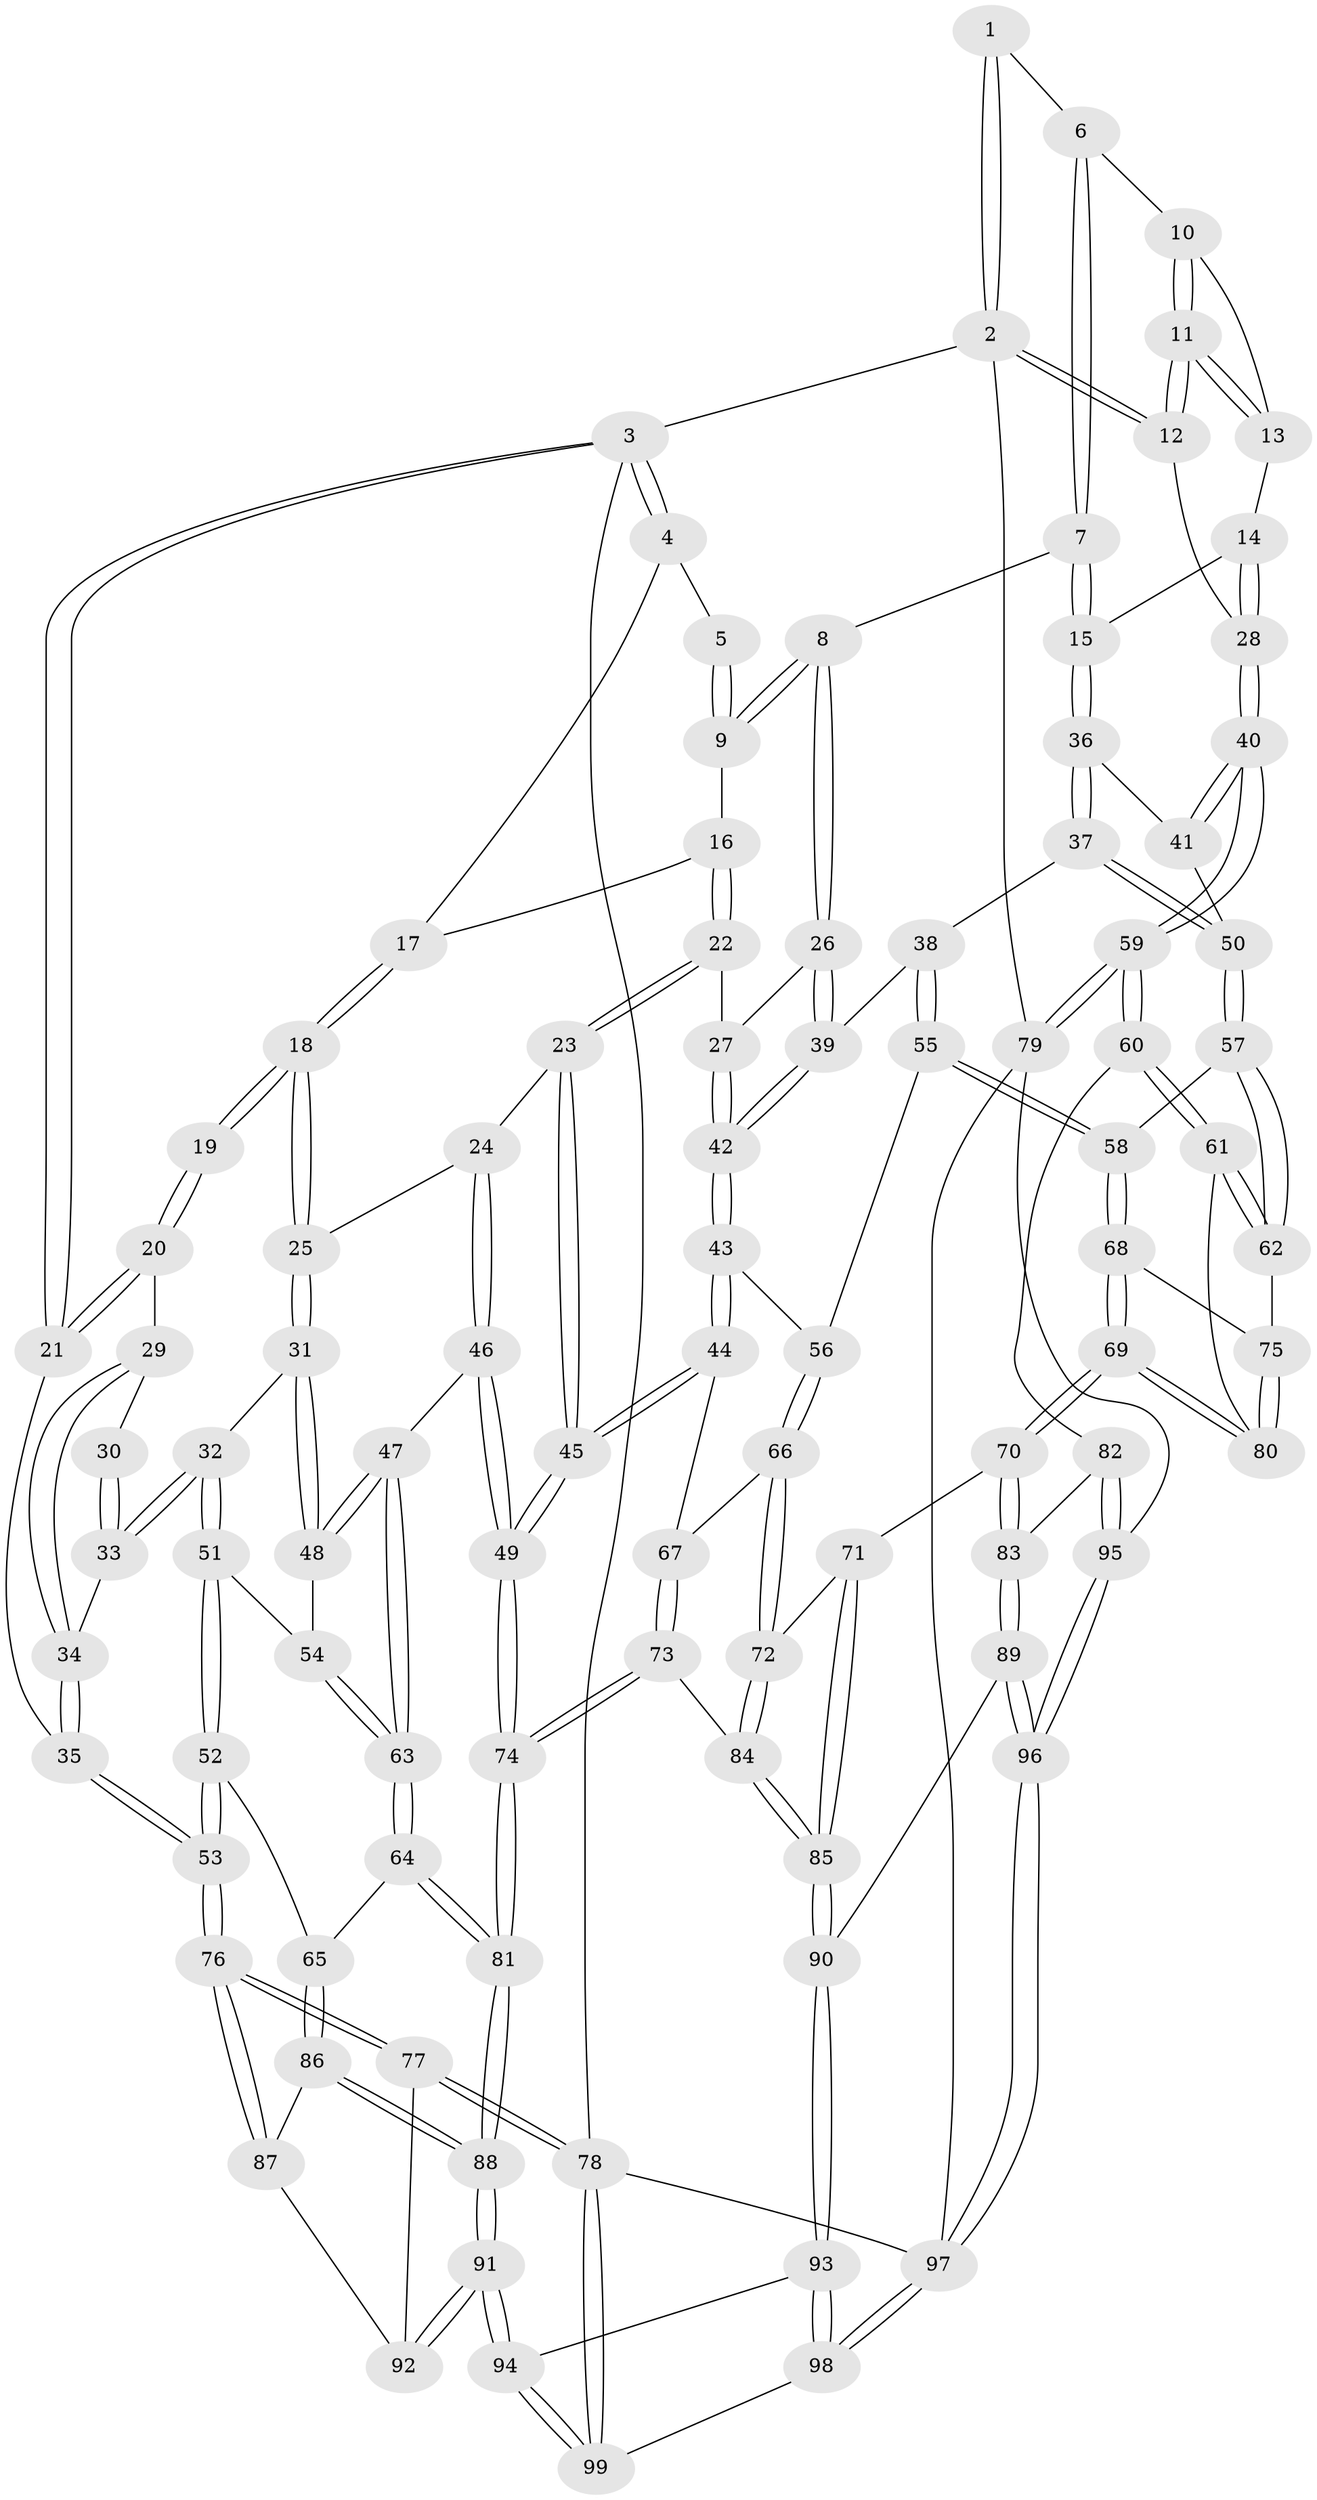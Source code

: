 // coarse degree distribution, {4: 0.42105263157894735, 7: 0.017543859649122806, 6: 0.05263157894736842, 3: 0.14035087719298245, 5: 0.3684210526315789}
// Generated by graph-tools (version 1.1) at 2025/24/03/03/25 07:24:38]
// undirected, 99 vertices, 244 edges
graph export_dot {
graph [start="1"]
  node [color=gray90,style=filled];
  1 [pos="+0.774080856213592+0"];
  2 [pos="+1+0"];
  3 [pos="+0+0"];
  4 [pos="+0.27823169153121563+0"];
  5 [pos="+0.5823016791413955+0"];
  6 [pos="+0.7905327914894854+0"];
  7 [pos="+0.6353940801379014+0.2058269208814743"];
  8 [pos="+0.6140725972955525+0.20890618070665087"];
  9 [pos="+0.5885523755625095+0.13603861696653674"];
  10 [pos="+0.8438959180143853+0.04896746456794133"];
  11 [pos="+1+0.14700223575563082"];
  12 [pos="+1+0.2405159454248768"];
  13 [pos="+0.8157260155596452+0.17714189214348353"];
  14 [pos="+0.814236932431876+0.18104671128223476"];
  15 [pos="+0.7580196873301449+0.24652550450182592"];
  16 [pos="+0.3214554957463795+0"];
  17 [pos="+0.2859601640232013+0"];
  18 [pos="+0.1698056490620442+0.18956438180137752"];
  19 [pos="+0.15912728698336825+0.1916513043363193"];
  20 [pos="+0+0"];
  21 [pos="+0+0"];
  22 [pos="+0.430543205345228+0.23731030068467326"];
  23 [pos="+0.4181253187584032+0.2539448860022087"];
  24 [pos="+0.29641831325455914+0.2784618250980107"];
  25 [pos="+0.2224053268155307+0.27316671846481977"];
  26 [pos="+0.5946896150845615+0.22427249454091366"];
  27 [pos="+0.5897211985216767+0.22689566574770892"];
  28 [pos="+1+0.30141779894247434"];
  29 [pos="+0.07352924828761002+0.24028119152859645"];
  30 [pos="+0.10611204558527329+0.22287352872167449"];
  31 [pos="+0.17762389004040974+0.3893651116724378"];
  32 [pos="+0.12440676350458964+0.3982586650765144"];
  33 [pos="+0.11989437933360579+0.39517047802653815"];
  34 [pos="+0.01114873134935967+0.3263021704995975"];
  35 [pos="+0+0.36113780885808094"];
  36 [pos="+0.7971900826567151+0.31397313885455735"];
  37 [pos="+0.747001270098151+0.3938179536470302"];
  38 [pos="+0.7078558327209881+0.4189229361960058"];
  39 [pos="+0.6865298484009531+0.41131522459823566"];
  40 [pos="+1+0.3628413331910112"];
  41 [pos="+0.9083122884246548+0.3468971295228081"];
  42 [pos="+0.568182360592449+0.4195837046465155"];
  43 [pos="+0.5260063324713176+0.4688858991971982"];
  44 [pos="+0.49376714986021036+0.4832574739013092"];
  45 [pos="+0.4266203102756543+0.47689630756428203"];
  46 [pos="+0.3216536342308187+0.5121771524409571"];
  47 [pos="+0.3157955458127819+0.5119032837387237"];
  48 [pos="+0.2500605054696279+0.46682839674326326"];
  49 [pos="+0.3590281751497083+0.5199184755706584"];
  50 [pos="+0.8178470325402419+0.48128269472420737"];
  51 [pos="+0.07407809183268546+0.4853331280034701"];
  52 [pos="+0+0.5329271274028937"];
  53 [pos="+0+0.5488729167586593"];
  54 [pos="+0.13123033449051444+0.5254553731141729"];
  55 [pos="+0.6986131265298374+0.5289877064013221"];
  56 [pos="+0.6797247731988052+0.5310652729171765"];
  57 [pos="+0.8235275926963394+0.5249678956252012"];
  58 [pos="+0.6997890624840506+0.5299445574879358"];
  59 [pos="+1+0.6349250336647183"];
  60 [pos="+1+0.6504725685428077"];
  61 [pos="+0.8953873530385664+0.5779771163708423"];
  62 [pos="+0.8858966703798395+0.5732660187169012"];
  63 [pos="+0.1656374835842996+0.6371668050059534"];
  64 [pos="+0.16131001012643523+0.6441160974340996"];
  65 [pos="+0.15519554546668887+0.6477751159994469"];
  66 [pos="+0.5797131103737371+0.6313926499167414"];
  67 [pos="+0.514655402380381+0.5226794526862584"];
  68 [pos="+0.7119525703668096+0.585218916815913"];
  69 [pos="+0.7106389651569923+0.6749472462814875"];
  70 [pos="+0.7106366149865015+0.6749576968911553"];
  71 [pos="+0.6666951218280566+0.6761291000971952"];
  72 [pos="+0.5809616910141857+0.6523011578986261"];
  73 [pos="+0.46700124788746256+0.7482116637729576"];
  74 [pos="+0.4016172348488634+0.7580267976696844"];
  75 [pos="+0.7925375488477698+0.5993312566805622"];
  76 [pos="+0+0.6508074946291199"];
  77 [pos="+0+0.7303536258145303"];
  78 [pos="+0+1"];
  79 [pos="+1+0.8053083664082467"];
  80 [pos="+0.7361170397532723+0.654797910027354"];
  81 [pos="+0.38074618979093144+0.7831917031264919"];
  82 [pos="+0.877829439053769+0.7538534897484895"];
  83 [pos="+0.7873421091739826+0.7641046310493228"];
  84 [pos="+0.49456473193180156+0.7450889448774985"];
  85 [pos="+0.6081487058652609+0.8220268029980322"];
  86 [pos="+0.14828431121821903+0.6589287881128876"];
  87 [pos="+0.13511440793982704+0.6686009816981735"];
  88 [pos="+0.2760008207174684+1"];
  89 [pos="+0.7139327637685402+0.8443350861285399"];
  90 [pos="+0.6419036655338101+0.8581177851739659"];
  91 [pos="+0.2667096935447887+1"];
  92 [pos="+0.06387247296861595+0.7732957957126408"];
  93 [pos="+0.6307818667082707+0.8804128331650699"];
  94 [pos="+0.2661263128020846+1"];
  95 [pos="+0.8720947089732274+0.9786637729487219"];
  96 [pos="+0.8285204100398565+1"];
  97 [pos="+0.7921069424345625+1"];
  98 [pos="+0.6787544322906708+1"];
  99 [pos="+0.2456729597484836+1"];
  1 -- 2;
  1 -- 2;
  1 -- 6;
  2 -- 3;
  2 -- 12;
  2 -- 12;
  2 -- 79;
  3 -- 4;
  3 -- 4;
  3 -- 21;
  3 -- 21;
  3 -- 78;
  4 -- 5;
  4 -- 17;
  5 -- 9;
  5 -- 9;
  6 -- 7;
  6 -- 7;
  6 -- 10;
  7 -- 8;
  7 -- 15;
  7 -- 15;
  8 -- 9;
  8 -- 9;
  8 -- 26;
  8 -- 26;
  9 -- 16;
  10 -- 11;
  10 -- 11;
  10 -- 13;
  11 -- 12;
  11 -- 12;
  11 -- 13;
  11 -- 13;
  12 -- 28;
  13 -- 14;
  14 -- 15;
  14 -- 28;
  14 -- 28;
  15 -- 36;
  15 -- 36;
  16 -- 17;
  16 -- 22;
  16 -- 22;
  17 -- 18;
  17 -- 18;
  18 -- 19;
  18 -- 19;
  18 -- 25;
  18 -- 25;
  19 -- 20;
  19 -- 20;
  20 -- 21;
  20 -- 21;
  20 -- 29;
  21 -- 35;
  22 -- 23;
  22 -- 23;
  22 -- 27;
  23 -- 24;
  23 -- 45;
  23 -- 45;
  24 -- 25;
  24 -- 46;
  24 -- 46;
  25 -- 31;
  25 -- 31;
  26 -- 27;
  26 -- 39;
  26 -- 39;
  27 -- 42;
  27 -- 42;
  28 -- 40;
  28 -- 40;
  29 -- 30;
  29 -- 34;
  29 -- 34;
  30 -- 33;
  30 -- 33;
  31 -- 32;
  31 -- 48;
  31 -- 48;
  32 -- 33;
  32 -- 33;
  32 -- 51;
  32 -- 51;
  33 -- 34;
  34 -- 35;
  34 -- 35;
  35 -- 53;
  35 -- 53;
  36 -- 37;
  36 -- 37;
  36 -- 41;
  37 -- 38;
  37 -- 50;
  37 -- 50;
  38 -- 39;
  38 -- 55;
  38 -- 55;
  39 -- 42;
  39 -- 42;
  40 -- 41;
  40 -- 41;
  40 -- 59;
  40 -- 59;
  41 -- 50;
  42 -- 43;
  42 -- 43;
  43 -- 44;
  43 -- 44;
  43 -- 56;
  44 -- 45;
  44 -- 45;
  44 -- 67;
  45 -- 49;
  45 -- 49;
  46 -- 47;
  46 -- 49;
  46 -- 49;
  47 -- 48;
  47 -- 48;
  47 -- 63;
  47 -- 63;
  48 -- 54;
  49 -- 74;
  49 -- 74;
  50 -- 57;
  50 -- 57;
  51 -- 52;
  51 -- 52;
  51 -- 54;
  52 -- 53;
  52 -- 53;
  52 -- 65;
  53 -- 76;
  53 -- 76;
  54 -- 63;
  54 -- 63;
  55 -- 56;
  55 -- 58;
  55 -- 58;
  56 -- 66;
  56 -- 66;
  57 -- 58;
  57 -- 62;
  57 -- 62;
  58 -- 68;
  58 -- 68;
  59 -- 60;
  59 -- 60;
  59 -- 79;
  59 -- 79;
  60 -- 61;
  60 -- 61;
  60 -- 82;
  61 -- 62;
  61 -- 62;
  61 -- 80;
  62 -- 75;
  63 -- 64;
  63 -- 64;
  64 -- 65;
  64 -- 81;
  64 -- 81;
  65 -- 86;
  65 -- 86;
  66 -- 67;
  66 -- 72;
  66 -- 72;
  67 -- 73;
  67 -- 73;
  68 -- 69;
  68 -- 69;
  68 -- 75;
  69 -- 70;
  69 -- 70;
  69 -- 80;
  69 -- 80;
  70 -- 71;
  70 -- 83;
  70 -- 83;
  71 -- 72;
  71 -- 85;
  71 -- 85;
  72 -- 84;
  72 -- 84;
  73 -- 74;
  73 -- 74;
  73 -- 84;
  74 -- 81;
  74 -- 81;
  75 -- 80;
  75 -- 80;
  76 -- 77;
  76 -- 77;
  76 -- 87;
  76 -- 87;
  77 -- 78;
  77 -- 78;
  77 -- 92;
  78 -- 99;
  78 -- 99;
  78 -- 97;
  79 -- 95;
  79 -- 97;
  81 -- 88;
  81 -- 88;
  82 -- 83;
  82 -- 95;
  82 -- 95;
  83 -- 89;
  83 -- 89;
  84 -- 85;
  84 -- 85;
  85 -- 90;
  85 -- 90;
  86 -- 87;
  86 -- 88;
  86 -- 88;
  87 -- 92;
  88 -- 91;
  88 -- 91;
  89 -- 90;
  89 -- 96;
  89 -- 96;
  90 -- 93;
  90 -- 93;
  91 -- 92;
  91 -- 92;
  91 -- 94;
  91 -- 94;
  93 -- 94;
  93 -- 98;
  93 -- 98;
  94 -- 99;
  94 -- 99;
  95 -- 96;
  95 -- 96;
  96 -- 97;
  96 -- 97;
  97 -- 98;
  97 -- 98;
  98 -- 99;
}
